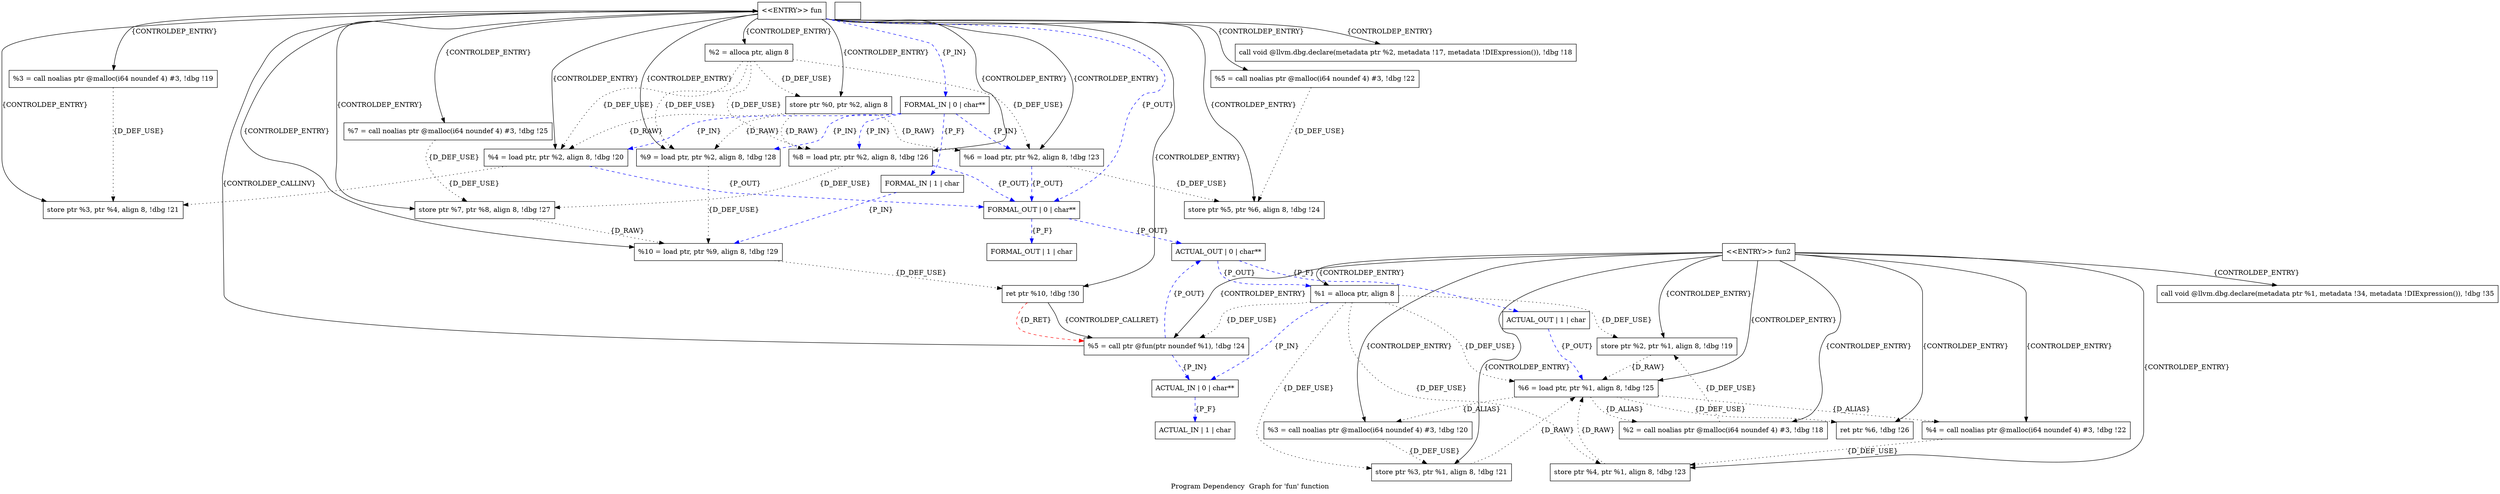 digraph "Program Dependency  Graph for 'fun' function" {
	label="Program Dependency  Graph for 'fun' function";

	Node0x558f71a9c330 [shape=record,label="{\<\<ENTRY\>\> fun}"];
	Node0x558f71a9c330 -> Node0x558f71a9c3d0[label = "{CONTROLDEP_ENTRY}"];
	Node0x558f71a9c330 -> Node0x558f71a9c510[label = "{CONTROLDEP_ENTRY}"];
	Node0x558f71a9c330 -> Node0x558f71a9c6b0[label = "{CONTROLDEP_ENTRY}"];
	Node0x558f71a9c330 -> Node0x558f71a9c780[label = "{CONTROLDEP_ENTRY}"];
	Node0x558f71a9c330 -> Node0x558f71a9c850[label = "{CONTROLDEP_ENTRY}"];
	Node0x558f71a9c330 -> Node0x558f71a9c920[label = "{CONTROLDEP_ENTRY}"];
	Node0x558f71a9c330 -> Node0x558f71a9c9f0[label = "{CONTROLDEP_ENTRY}"];
	Node0x558f71a9c330 -> Node0x558f71a9cac0[label = "{CONTROLDEP_ENTRY}"];
	Node0x558f71a9c330 -> Node0x558f71a9cb90[label = "{CONTROLDEP_ENTRY}"];
	Node0x558f71a9c330 -> Node0x558f71a9cc90[label = "{CONTROLDEP_ENTRY}"];
	Node0x558f71a9c330 -> Node0x558f71a9cd90[label = "{CONTROLDEP_ENTRY}"];
	Node0x558f71a9c330 -> Node0x558f71a9ce90[label = "{CONTROLDEP_ENTRY}"];
	Node0x558f71a9c330 -> Node0x558f71a9cf60[label = "{CONTROLDEP_ENTRY}"];
	Node0x558f71a9c330 -> Node0x558f71a9d030[label = "{CONTROLDEP_ENTRY}"];
	Node0x558f71a9c330 -> Node0x558f71a9d1c0[label = "{CONTROLDEP_ENTRY}"];
	Node0x558f71a9c330 -> Node0x558f71a9d290[style=dashed, color="blue", label="{P_IN}"];
	Node0x558f71a9c330 -> Node0x558f71a9d790[style=dashed, color="blue", label="{P_OUT}"];
	Node0x558f71a9c3d0 [shape=record,label="{  %2 = alloca ptr, align 8}"];
	Node0x558f71a9c3d0 -> Node0x558f71a9cf60[style=dotted,label = "{D_DEF_USE}" ];
	Node0x558f71a9c3d0 -> Node0x558f71a9cd90[style=dotted,label = "{D_DEF_USE}" ];
	Node0x558f71a9c3d0 -> Node0x558f71a9cac0[style=dotted,label = "{D_DEF_USE}" ];
	Node0x558f71a9c3d0 -> Node0x558f71a9c850[style=dotted,label = "{D_DEF_USE}" ];
	Node0x558f71a9c3d0 -> Node0x558f71a9c510[style=dotted,label = "{D_DEF_USE}" ];
	Node0x558f71a9c510 [shape=record,label="{  store ptr %0, ptr %2, align 8}"];
	Node0x558f71a9c510 -> Node0x558f71a9c850[style=dotted,label = "{D_RAW}" ];
	Node0x558f71a9c510 -> Node0x558f71a9cac0[style=dotted,label = "{D_RAW}" ];
	Node0x558f71a9c510 -> Node0x558f71a9cd90[style=dotted,label = "{D_RAW}" ];
	Node0x558f71a9c510 -> Node0x558f71a9cf60[style=dotted,label = "{D_RAW}" ];
	Node0x558f71a9c5b0 [shape=record,label="{}"];
	Node0x558f71a9c6b0 [shape=record,label="{  call void @llvm.dbg.declare(metadata ptr %2, metadata !17, metadata !DIExpression()), !dbg !18}"];
	Node0x558f71a9c780 [shape=record,label="{  %3 = call noalias ptr @malloc(i64 noundef 4) #3, !dbg !19}"];
	Node0x558f71a9c780 -> Node0x558f71a9c920[style=dotted,label = "{D_DEF_USE}" ];
	Node0x558f71a9c850 [shape=record,label="{  %4 = load ptr, ptr %2, align 8, !dbg !20}"];
	Node0x558f71a9c850 -> Node0x558f71a9c920[style=dotted,label = "{D_DEF_USE}" ];
	Node0x558f71a9c850 -> Node0x558f71a9d790[style=dashed, color="blue", label="{P_OUT}"];
	Node0x558f71a9c920 [shape=record,label="{  store ptr %3, ptr %4, align 8, !dbg !21}"];
	Node0x558f71a9c9f0 [shape=record,label="{  %5 = call noalias ptr @malloc(i64 noundef 4) #3, !dbg !22}"];
	Node0x558f71a9c9f0 -> Node0x558f71a9cb90[style=dotted,label = "{D_DEF_USE}" ];
	Node0x558f71a9cac0 [shape=record,label="{  %6 = load ptr, ptr %2, align 8, !dbg !23}"];
	Node0x558f71a9cac0 -> Node0x558f71a9cb90[style=dotted,label = "{D_DEF_USE}" ];
	Node0x558f71a9cac0 -> Node0x558f71a9d790[style=dashed, color="blue", label="{P_OUT}"];
	Node0x558f71a9cb90 [shape=record,label="{  store ptr %5, ptr %6, align 8, !dbg !24}"];
	Node0x558f71a9cc90 [shape=record,label="{  %7 = call noalias ptr @malloc(i64 noundef 4) #3, !dbg !25}"];
	Node0x558f71a9cc90 -> Node0x558f71a9ce90[style=dotted,label = "{D_DEF_USE}" ];
	Node0x558f71a9cd90 [shape=record,label="{  %8 = load ptr, ptr %2, align 8, !dbg !26}"];
	Node0x558f71a9cd90 -> Node0x558f71a9ce90[style=dotted,label = "{D_DEF_USE}" ];
	Node0x558f71a9cd90 -> Node0x558f71a9d790[style=dashed, color="blue", label="{P_OUT}"];
	Node0x558f71a9ce90 [shape=record,label="{  store ptr %7, ptr %8, align 8, !dbg !27}"];
	Node0x558f71a9ce90 -> Node0x558f71a9d030[style=dotted,label = "{D_RAW}" ];
	Node0x558f71a9cf60 [shape=record,label="{  %9 = load ptr, ptr %2, align 8, !dbg !28}"];
	Node0x558f71a9cf60 -> Node0x558f71a9d030[style=dotted,label = "{D_DEF_USE}" ];
	Node0x558f71a9d030 [shape=record,label="{  %10 = load ptr, ptr %9, align 8, !dbg !29}"];
	Node0x558f71a9d030 -> Node0x558f71a9d1c0[style=dotted,label = "{D_DEF_USE}" ];
	Node0x558f71a9d1c0 [shape=record,label="{  ret ptr %10, !dbg !30}"];
	Node0x558f71a9d1c0 -> Node0x558f71a9ee50[label = "{CONTROLDEP_CALLRET}"];
	Node0x558f71a9d1c0 -> Node0x558f71a9ee50[style=dashed, color="red", label ="{D_RET}"];
	Node0x558f71a9d290 [shape=record,label="{FORMAL_IN \| 0 \| char**}"];
	Node0x558f71a9d290 -> Node0x558f71a9d490[style=dashed, color="blue", label="{P_F}"];
	Node0x558f71a9d290 -> Node0x558f71a9cf60[style=dashed, color="blue", label="{P_IN}"];
	Node0x558f71a9d290 -> Node0x558f71a9cd90[style=dashed, color="blue", label="{P_IN}"];
	Node0x558f71a9d290 -> Node0x558f71a9cac0[style=dashed, color="blue", label="{P_IN}"];
	Node0x558f71a9d290 -> Node0x558f71a9c850[style=dashed, color="blue", label="{P_IN}"];
	Node0x558f71a9d490 [shape=record,label="{FORMAL_IN \| 1 \| char}"];
	Node0x558f71a9d490 -> Node0x558f71a9d030[style=dashed, color="blue", label="{P_IN}"];
	Node0x558f71a9d790 [shape=record,label="{FORMAL_OUT \| 0 \| char**}"];
	Node0x558f71a9d790 -> Node0x558f71a9d930[style=dashed, color="blue", label="{P_F}"];
	Node0x558f71a9d790 -> Node0x558f71aa0240[style=dashed, color="blue", label="{P_OUT}"];
	Node0x558f71a9d930 [shape=record,label="{FORMAL_OUT \| 1 \| char}"];
	Node0x558f71a9e570 [shape=record,label="{\<\<ENTRY\>\> fun2}"];
	Node0x558f71a9e570 -> Node0x558f71a9e740[label = "{CONTROLDEP_ENTRY}"];
	Node0x558f71a9e570 -> Node0x558f71a9e830[label = "{CONTROLDEP_ENTRY}"];
	Node0x558f71a9e570 -> Node0x558f71a9e940[label = "{CONTROLDEP_ENTRY}"];
	Node0x558f71a9e570 -> Node0x558f71a9ea50[label = "{CONTROLDEP_ENTRY}"];
	Node0x558f71a9e570 -> Node0x558f71a9eb60[label = "{CONTROLDEP_ENTRY}"];
	Node0x558f71a9e570 -> Node0x558f71a9ec50[label = "{CONTROLDEP_ENTRY}"];
	Node0x558f71a9e570 -> Node0x558f71a9ed50[label = "{CONTROLDEP_ENTRY}"];
	Node0x558f71a9e570 -> Node0x558f71a9ee50[label = "{CONTROLDEP_ENTRY}"];
	Node0x558f71a9e570 -> Node0x558f71a9ef20[label = "{CONTROLDEP_ENTRY}"];
	Node0x558f71a9e570 -> Node0x558f71a9f030[label = "{CONTROLDEP_ENTRY}"];
	Node0x558f71a9e570 -> Node0x558f71a9e610[label = "{CONTROLDEP_ENTRY}"];
	Node0x558f71a9e610 [shape=record,label="{  %1 = alloca ptr, align 8}"];
	Node0x558f71a9e610 -> Node0x558f71a9ee50[style=dotted,label = "{D_DEF_USE}" ];
	Node0x558f71a9e610 -> Node0x558f71a9ef20[style=dotted,label = "{D_DEF_USE}" ];
	Node0x558f71a9e610 -> Node0x558f71a9ed50[style=dotted,label = "{D_DEF_USE}" ];
	Node0x558f71a9e610 -> Node0x558f71a9eb60[style=dotted,label = "{D_DEF_USE}" ];
	Node0x558f71a9e610 -> Node0x558f71a9e940[style=dotted,label = "{D_DEF_USE}" ];
	Node0x558f71a9e610 -> Node0x558f71a9fd30[style=dashed, color="blue", label="{P_IN}"];
	Node0x558f71a9e740 [shape=record,label="{  call void @llvm.dbg.declare(metadata ptr %1, metadata !34, metadata !DIExpression()), !dbg !35}"];
	Node0x558f71a9e830 [shape=record,label="{  %2 = call noalias ptr @malloc(i64 noundef 4) #3, !dbg !18}"];
	Node0x558f71a9e830 -> Node0x558f71a9e940[style=dotted,label = "{D_DEF_USE}" ];
	Node0x558f71a9e940 [shape=record,label="{  store ptr %2, ptr %1, align 8, !dbg !19}"];
	Node0x558f71a9e940 -> Node0x558f71a9ef20[style=dotted,label = "{D_RAW}" ];
	Node0x558f71a9ea50 [shape=record,label="{  %3 = call noalias ptr @malloc(i64 noundef 4) #3, !dbg !20}"];
	Node0x558f71a9ea50 -> Node0x558f71a9eb60[style=dotted,label = "{D_DEF_USE}" ];
	Node0x558f71a9eb60 [shape=record,label="{  store ptr %3, ptr %1, align 8, !dbg !21}"];
	Node0x558f71a9eb60 -> Node0x558f71a9ef20[style=dotted,label = "{D_RAW}" ];
	Node0x558f71a9ec50 [shape=record,label="{  %4 = call noalias ptr @malloc(i64 noundef 4) #3, !dbg !22}"];
	Node0x558f71a9ec50 -> Node0x558f71a9ed50[style=dotted,label = "{D_DEF_USE}" ];
	Node0x558f71a9ed50 [shape=record,label="{  store ptr %4, ptr %1, align 8, !dbg !23}"];
	Node0x558f71a9ed50 -> Node0x558f71a9ef20[style=dotted,label = "{D_RAW}" ];
	Node0x558f71a9ee50 [shape=record,label="{  %5 = call ptr @fun(ptr noundef %1), !dbg !24}"];
	Node0x558f71a9ee50 -> Node0x558f71a9fd30[style=dashed, color="blue", label="{P_IN}"];
	Node0x558f71a9ee50 -> Node0x558f71aa0240[style=dashed, color="blue", label="{P_OUT}"];
	Node0x558f71a9ee50 -> Node0x558f71a9c330[label = "{CONTROLDEP_CALLINV}"];
	Node0x558f71a9ef20 [shape=record,label="{  %6 = load ptr, ptr %1, align 8, !dbg !25}"];
	Node0x558f71a9ef20 -> Node0x558f71a9f030[style=dotted,label = "{D_DEF_USE}" ];
	Node0x558f71a9ef20 -> Node0x558f71a9e830[style=dotted,label = "{D_ALIAS}" ];
	Node0x558f71a9ef20 -> Node0x558f71a9ea50[style=dotted,label = "{D_ALIAS}" ];
	Node0x558f71a9ef20 -> Node0x558f71a9ec50[style=dotted,label = "{D_ALIAS}" ];
	Node0x558f71a9f030 [shape=record,label="{  ret ptr %6, !dbg !26}"];
	Node0x558f71a9fd30 [shape=record,label="{ACTUAL_IN \| 0 \| char**}"];
	Node0x558f71a9fd30 -> Node0x558f71a9ff00[style=dashed, color="blue", label="{P_F}"];
	Node0x558f71a9ff00 [shape=record,label="{ACTUAL_IN \| 1 \| char}"];
	Node0x558f71aa0240 [shape=record,label="{ACTUAL_OUT \| 0 \| char**}"];
	Node0x558f71aa0240 -> Node0x558f71aa03a0[style=dashed, color="blue", label="{P_F}"];
	Node0x558f71aa0240 -> Node0x558f71a9e610[style=dashed, color="blue", label="{P_OUT}"];
	Node0x558f71aa03a0 [shape=record,label="{ACTUAL_OUT \| 1 \| char}"];
	Node0x558f71aa03a0 -> Node0x558f71a9ef20[style=dashed, color="blue", label="{P_OUT}"];
}
